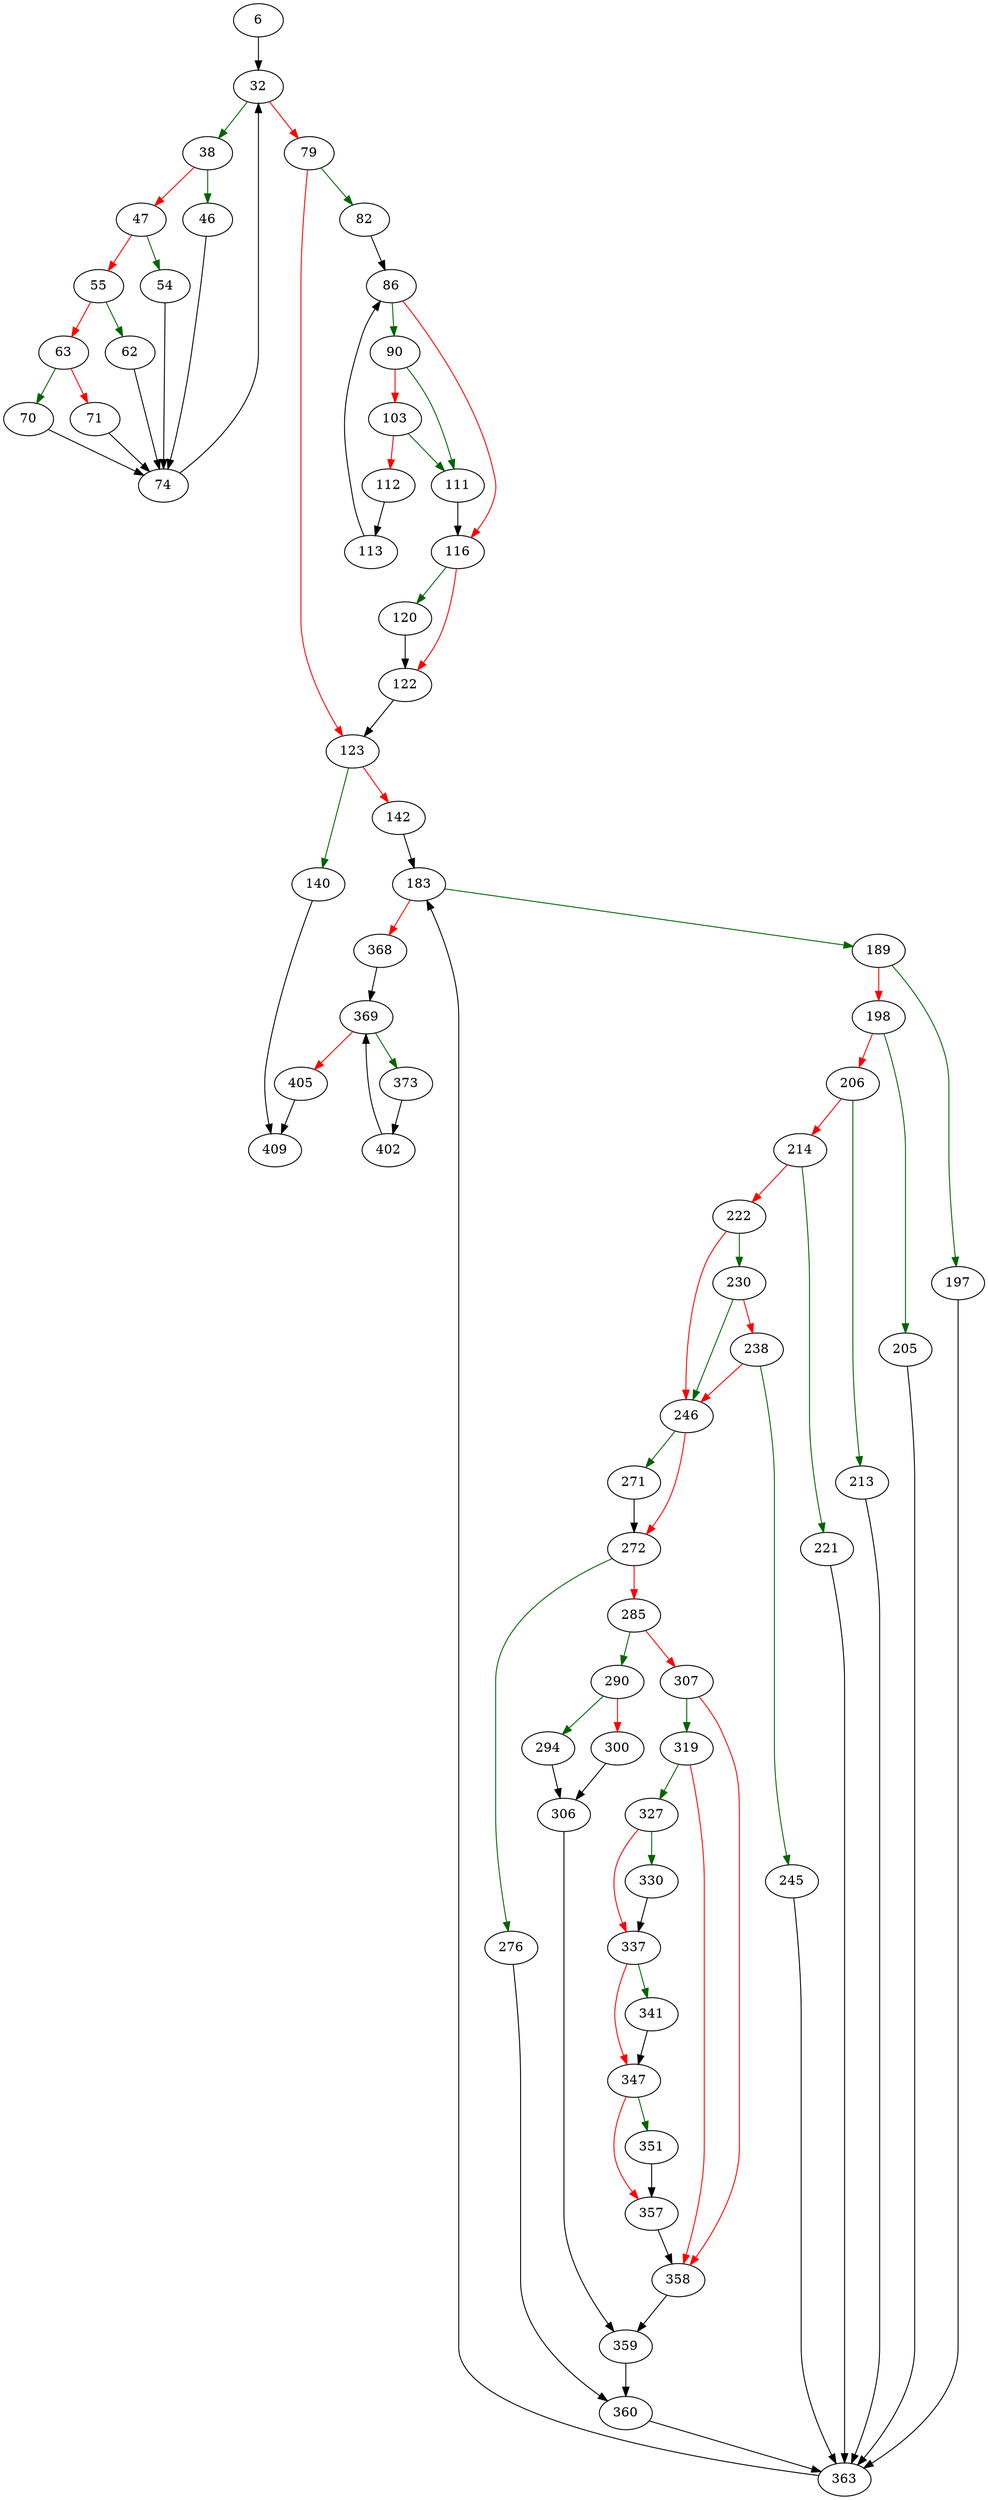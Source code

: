 strict digraph "allocateIndexInfo" {
	// Node definitions.
	6 [entry=true];
	32;
	38;
	79;
	46;
	47;
	74;
	54;
	55;
	62;
	63;
	70;
	71;
	82;
	123;
	86;
	90;
	116;
	111;
	103;
	112;
	113;
	120;
	122;
	140;
	142;
	409;
	183;
	189;
	368;
	197;
	198;
	363;
	205;
	206;
	213;
	214;
	221;
	222;
	230;
	246;
	238;
	245;
	271;
	272;
	276;
	285;
	360;
	290;
	307;
	294;
	300;
	306;
	359;
	319;
	358;
	327;
	330;
	337;
	341;
	347;
	351;
	357;
	369;
	373;
	405;
	402;

	// Edge definitions.
	6 -> 32;
	32 -> 38 [
		color=darkgreen
		cond=true
	];
	32 -> 79 [
		color=red
		cond=false
	];
	38 -> 46 [
		color=darkgreen
		cond=true
	];
	38 -> 47 [
		color=red
		cond=false
	];
	79 -> 82 [
		color=darkgreen
		cond=true
	];
	79 -> 123 [
		color=red
		cond=false
	];
	46 -> 74;
	47 -> 54 [
		color=darkgreen
		cond=true
	];
	47 -> 55 [
		color=red
		cond=false
	];
	74 -> 32;
	54 -> 74;
	55 -> 62 [
		color=darkgreen
		cond=true
	];
	55 -> 63 [
		color=red
		cond=false
	];
	62 -> 74;
	63 -> 70 [
		color=darkgreen
		cond=true
	];
	63 -> 71 [
		color=red
		cond=false
	];
	70 -> 74;
	71 -> 74;
	82 -> 86;
	123 -> 140 [
		color=darkgreen
		cond=true
	];
	123 -> 142 [
		color=red
		cond=false
	];
	86 -> 90 [
		color=darkgreen
		cond=true
	];
	86 -> 116 [
		color=red
		cond=false
	];
	90 -> 111 [
		color=darkgreen
		cond=true
	];
	90 -> 103 [
		color=red
		cond=false
	];
	116 -> 120 [
		color=darkgreen
		cond=true
	];
	116 -> 122 [
		color=red
		cond=false
	];
	111 -> 116;
	103 -> 111 [
		color=darkgreen
		cond=true
	];
	103 -> 112 [
		color=red
		cond=false
	];
	112 -> 113;
	113 -> 86;
	120 -> 122;
	122 -> 123;
	140 -> 409;
	142 -> 183;
	183 -> 189 [
		color=darkgreen
		cond=true
	];
	183 -> 368 [
		color=red
		cond=false
	];
	189 -> 197 [
		color=darkgreen
		cond=true
	];
	189 -> 198 [
		color=red
		cond=false
	];
	368 -> 369;
	197 -> 363;
	198 -> 205 [
		color=darkgreen
		cond=true
	];
	198 -> 206 [
		color=red
		cond=false
	];
	363 -> 183;
	205 -> 363;
	206 -> 213 [
		color=darkgreen
		cond=true
	];
	206 -> 214 [
		color=red
		cond=false
	];
	213 -> 363;
	214 -> 221 [
		color=darkgreen
		cond=true
	];
	214 -> 222 [
		color=red
		cond=false
	];
	221 -> 363;
	222 -> 230 [
		color=darkgreen
		cond=true
	];
	222 -> 246 [
		color=red
		cond=false
	];
	230 -> 246 [
		color=darkgreen
		cond=true
	];
	230 -> 238 [
		color=red
		cond=false
	];
	246 -> 271 [
		color=darkgreen
		cond=true
	];
	246 -> 272 [
		color=red
		cond=false
	];
	238 -> 246 [
		color=red
		cond=false
	];
	238 -> 245 [
		color=darkgreen
		cond=true
	];
	245 -> 363;
	271 -> 272;
	272 -> 276 [
		color=darkgreen
		cond=true
	];
	272 -> 285 [
		color=red
		cond=false
	];
	276 -> 360;
	285 -> 290 [
		color=darkgreen
		cond=true
	];
	285 -> 307 [
		color=red
		cond=false
	];
	360 -> 363;
	290 -> 294 [
		color=darkgreen
		cond=true
	];
	290 -> 300 [
		color=red
		cond=false
	];
	307 -> 319 [
		color=darkgreen
		cond=true
	];
	307 -> 358 [
		color=red
		cond=false
	];
	294 -> 306;
	300 -> 306;
	306 -> 359;
	359 -> 360;
	319 -> 358 [
		color=red
		cond=false
	];
	319 -> 327 [
		color=darkgreen
		cond=true
	];
	358 -> 359;
	327 -> 330 [
		color=darkgreen
		cond=true
	];
	327 -> 337 [
		color=red
		cond=false
	];
	330 -> 337;
	337 -> 341 [
		color=darkgreen
		cond=true
	];
	337 -> 347 [
		color=red
		cond=false
	];
	341 -> 347;
	347 -> 351 [
		color=darkgreen
		cond=true
	];
	347 -> 357 [
		color=red
		cond=false
	];
	351 -> 357;
	357 -> 358;
	369 -> 373 [
		color=darkgreen
		cond=true
	];
	369 -> 405 [
		color=red
		cond=false
	];
	373 -> 402;
	405 -> 409;
	402 -> 369;
}